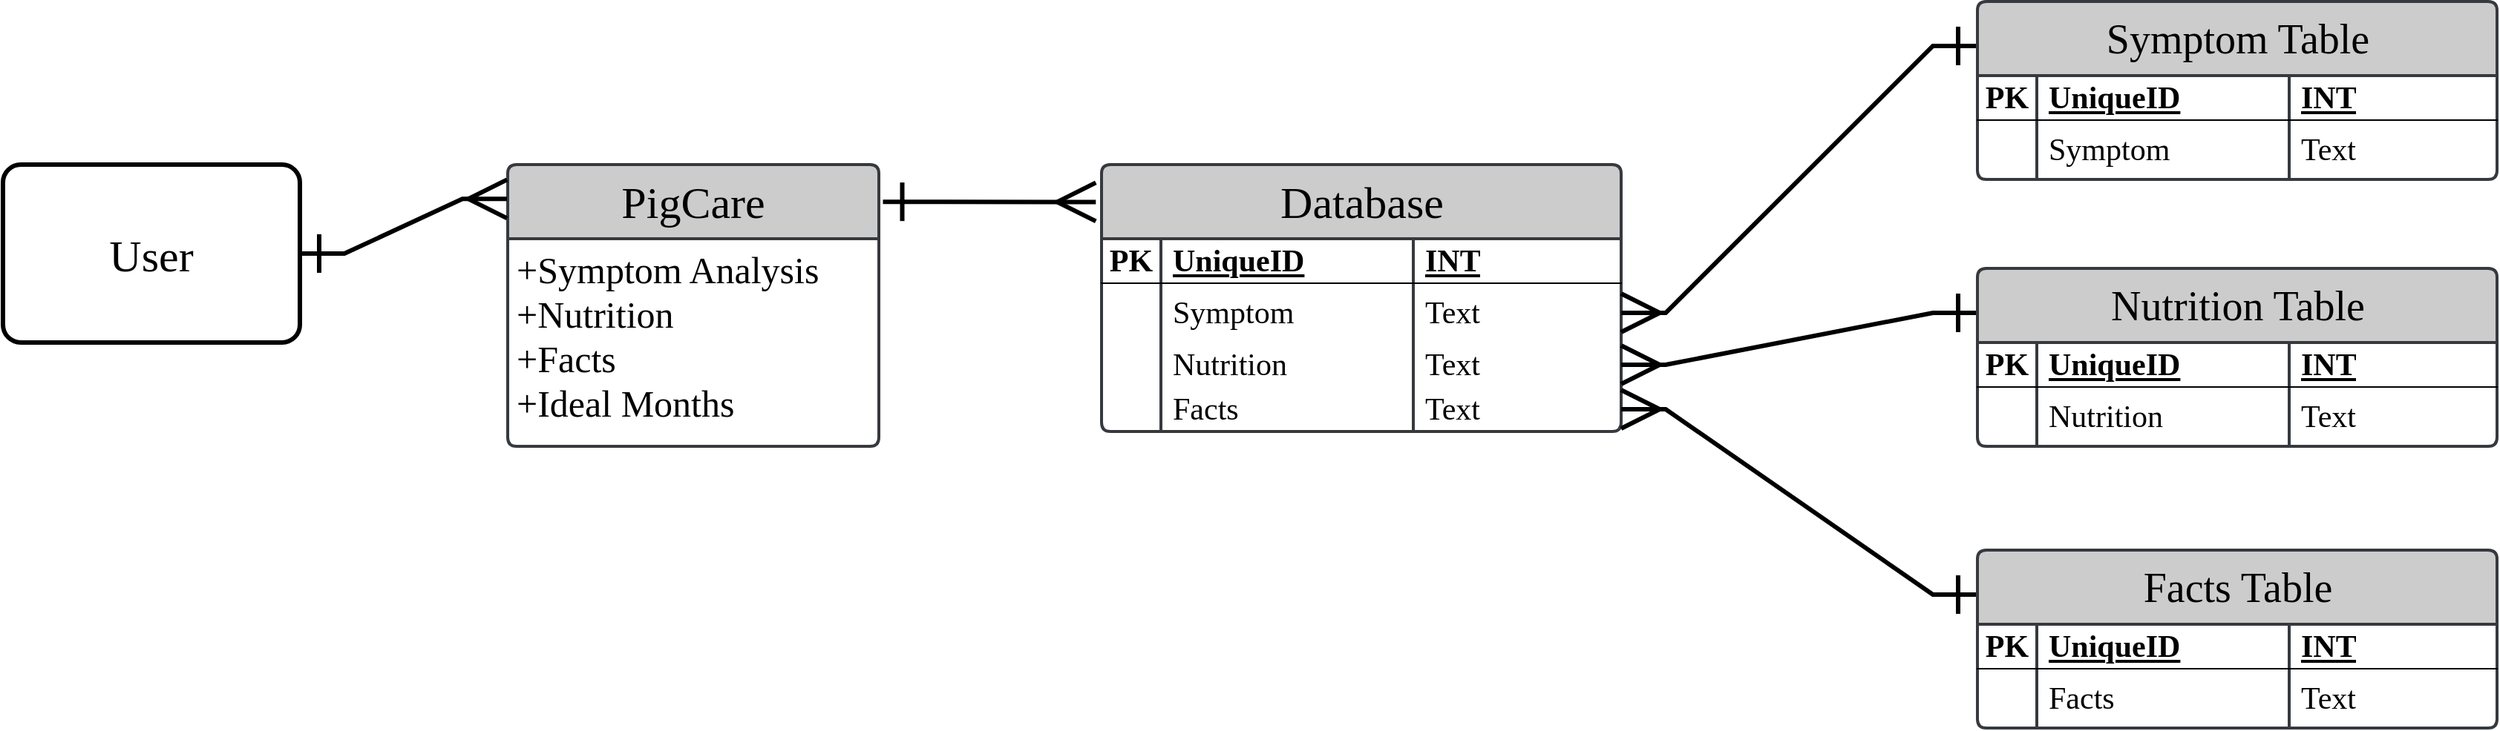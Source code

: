 <mxfile version="21.7.2" type="device">
  <diagram name="Page-1" id="Kl7K-K8jYVUUHL2AAdAP">
    <mxGraphModel dx="4560" dy="2557" grid="1" gridSize="10" guides="1" tooltips="1" connect="1" arrows="1" fold="1" page="1" pageScale="1" pageWidth="2023" pageHeight="1864" math="0" shadow="0">
      <root>
        <mxCell id="0" />
        <mxCell id="1" parent="0" />
        <mxCell id="nveqq8prh_hxf_t2DsAK-2" value="&lt;font style=&quot;font-size: 30px;&quot;&gt;User&lt;/font&gt;" style="rounded=1;arcSize=10;whiteSpace=wrap;html=1;align=center;fontFamily=Times New Roman;fontSize=35;strokeWidth=3;" vertex="1" parent="1">
          <mxGeometry x="172" y="797.0" width="200" height="120" as="geometry" />
        </mxCell>
        <mxCell id="nveqq8prh_hxf_t2DsAK-3" value="&lt;font style=&quot;font-size: 30px;&quot;&gt;PigCare&lt;/font&gt;" style="swimlane;childLayout=stackLayout;horizontal=1;startSize=50;horizontalStack=0;rounded=1;fontSize=14;fontStyle=0;strokeWidth=2;resizeParent=0;resizeLast=1;shadow=0;dashed=0;align=center;arcSize=4;whiteSpace=wrap;html=1;fillColor=#cccccc;strokeColor=#36393d;fontFamily=Times New Roman;" vertex="1" parent="1">
          <mxGeometry x="512" y="797" width="250" height="190" as="geometry" />
        </mxCell>
        <mxCell id="nveqq8prh_hxf_t2DsAK-4" value="&lt;font style=&quot;font-size: 25px;&quot;&gt;+Symptom Analysis&lt;br&gt;+Nutrition&lt;br&gt;+Facts&lt;br&gt;+Ideal Months&amp;nbsp;&lt;/font&gt;" style="align=left;strokeColor=none;fillColor=none;spacingLeft=4;fontSize=12;verticalAlign=top;resizable=0;rotatable=0;part=1;html=1;fontFamily=Times New Roman;" vertex="1" parent="nveqq8prh_hxf_t2DsAK-3">
          <mxGeometry y="50" width="250" height="140" as="geometry" />
        </mxCell>
        <mxCell id="nveqq8prh_hxf_t2DsAK-5" value="&lt;font style=&quot;font-size: 30px;&quot;&gt;Database&lt;/font&gt;" style="shape=table;startSize=50;container=1;collapsible=1;childLayout=tableLayout;fixedRows=1;rowLines=0;fontStyle=0;align=center;resizeLast=1;html=1;swimlaneLine=1;rounded=1;rotation=0;fontSize=14;fontFamily=Times New Roman;fillColor=#cccccc;strokeColor=#36393d;strokeWidth=2;shadow=0;dashed=0;arcSize=4;" vertex="1" parent="1">
          <mxGeometry x="912" y="797" width="350" height="180" as="geometry" />
        </mxCell>
        <mxCell id="nveqq8prh_hxf_t2DsAK-6" value="" style="shape=tableRow;horizontal=0;startSize=0;swimlaneHead=0;swimlaneBody=0;fillColor=none;collapsible=0;dropTarget=0;points=[[0,0.5],[1,0.5]];portConstraint=eastwest;top=0;left=0;right=0;bottom=1;" vertex="1" parent="nveqq8prh_hxf_t2DsAK-5">
          <mxGeometry y="50" width="350" height="30" as="geometry" />
        </mxCell>
        <mxCell id="nveqq8prh_hxf_t2DsAK-7" value="PK" style="shape=partialRectangle;connectable=0;fillColor=none;top=0;left=0;bottom=0;right=0;fontStyle=1;overflow=hidden;whiteSpace=wrap;html=1;fontFamily=Times New Roman;fontSize=21;" vertex="1" parent="nveqq8prh_hxf_t2DsAK-6">
          <mxGeometry width="40" height="30" as="geometry">
            <mxRectangle width="40" height="30" as="alternateBounds" />
          </mxGeometry>
        </mxCell>
        <mxCell id="nveqq8prh_hxf_t2DsAK-8" value="UniqueID" style="shape=partialRectangle;connectable=0;fillColor=none;top=0;left=0;bottom=0;right=0;align=left;spacingLeft=6;fontStyle=5;overflow=hidden;whiteSpace=wrap;html=1;fontFamily=Times New Roman;fontSize=21;" vertex="1" parent="nveqq8prh_hxf_t2DsAK-6">
          <mxGeometry x="40" width="170" height="30" as="geometry">
            <mxRectangle width="170" height="30" as="alternateBounds" />
          </mxGeometry>
        </mxCell>
        <mxCell id="nveqq8prh_hxf_t2DsAK-18" value="INT" style="shape=partialRectangle;connectable=0;fillColor=none;top=0;left=0;bottom=0;right=0;align=left;spacingLeft=6;fontStyle=5;overflow=hidden;whiteSpace=wrap;html=1;fontFamily=Times New Roman;fontSize=21;" vertex="1" parent="nveqq8prh_hxf_t2DsAK-6">
          <mxGeometry x="210" width="140" height="30" as="geometry">
            <mxRectangle width="140" height="30" as="alternateBounds" />
          </mxGeometry>
        </mxCell>
        <mxCell id="nveqq8prh_hxf_t2DsAK-9" value="" style="shape=tableRow;horizontal=0;startSize=0;swimlaneHead=0;swimlaneBody=0;fillColor=none;collapsible=0;dropTarget=0;points=[[0,0.5],[1,0.5]];portConstraint=eastwest;top=0;left=0;right=0;bottom=0;" vertex="1" parent="nveqq8prh_hxf_t2DsAK-5">
          <mxGeometry y="80" width="350" height="40" as="geometry" />
        </mxCell>
        <mxCell id="nveqq8prh_hxf_t2DsAK-10" value="" style="shape=partialRectangle;connectable=0;fillColor=none;top=0;left=0;bottom=0;right=0;editable=1;overflow=hidden;whiteSpace=wrap;html=1;fontFamily=Times New Roman;fontSize=21;" vertex="1" parent="nveqq8prh_hxf_t2DsAK-9">
          <mxGeometry width="40" height="40" as="geometry">
            <mxRectangle width="40" height="40" as="alternateBounds" />
          </mxGeometry>
        </mxCell>
        <mxCell id="nveqq8prh_hxf_t2DsAK-11" value="Symptom" style="shape=partialRectangle;connectable=0;fillColor=none;top=0;left=0;bottom=0;right=0;align=left;spacingLeft=6;overflow=hidden;whiteSpace=wrap;html=1;fontFamily=Times New Roman;fontSize=21;" vertex="1" parent="nveqq8prh_hxf_t2DsAK-9">
          <mxGeometry x="40" width="170" height="40" as="geometry">
            <mxRectangle width="170" height="40" as="alternateBounds" />
          </mxGeometry>
        </mxCell>
        <mxCell id="nveqq8prh_hxf_t2DsAK-19" value="Text" style="shape=partialRectangle;connectable=0;fillColor=none;top=0;left=0;bottom=0;right=0;align=left;spacingLeft=6;overflow=hidden;whiteSpace=wrap;html=1;fontFamily=Times New Roman;fontSize=21;" vertex="1" parent="nveqq8prh_hxf_t2DsAK-9">
          <mxGeometry x="210" width="140" height="40" as="geometry">
            <mxRectangle width="140" height="40" as="alternateBounds" />
          </mxGeometry>
        </mxCell>
        <mxCell id="nveqq8prh_hxf_t2DsAK-12" value="" style="shape=tableRow;horizontal=0;startSize=0;swimlaneHead=0;swimlaneBody=0;fillColor=none;collapsible=0;dropTarget=0;points=[[0,0.5],[1,0.5]];portConstraint=eastwest;top=0;left=0;right=0;bottom=0;" vertex="1" parent="nveqq8prh_hxf_t2DsAK-5">
          <mxGeometry y="120" width="350" height="30" as="geometry" />
        </mxCell>
        <mxCell id="nveqq8prh_hxf_t2DsAK-13" value="" style="shape=partialRectangle;connectable=0;fillColor=none;top=0;left=0;bottom=0;right=0;editable=1;overflow=hidden;whiteSpace=wrap;html=1;fontFamily=Times New Roman;fontSize=21;" vertex="1" parent="nveqq8prh_hxf_t2DsAK-12">
          <mxGeometry width="40" height="30" as="geometry">
            <mxRectangle width="40" height="30" as="alternateBounds" />
          </mxGeometry>
        </mxCell>
        <mxCell id="nveqq8prh_hxf_t2DsAK-14" value="Nutrition" style="shape=partialRectangle;connectable=0;fillColor=none;top=0;left=0;bottom=0;right=0;align=left;spacingLeft=6;overflow=hidden;whiteSpace=wrap;html=1;fontFamily=Times New Roman;fontSize=21;" vertex="1" parent="nveqq8prh_hxf_t2DsAK-12">
          <mxGeometry x="40" width="170" height="30" as="geometry">
            <mxRectangle width="170" height="30" as="alternateBounds" />
          </mxGeometry>
        </mxCell>
        <mxCell id="nveqq8prh_hxf_t2DsAK-20" value="Text" style="shape=partialRectangle;connectable=0;fillColor=none;top=0;left=0;bottom=0;right=0;align=left;spacingLeft=6;overflow=hidden;whiteSpace=wrap;html=1;fontFamily=Times New Roman;fontSize=21;" vertex="1" parent="nveqq8prh_hxf_t2DsAK-12">
          <mxGeometry x="210" width="140" height="30" as="geometry">
            <mxRectangle width="140" height="30" as="alternateBounds" />
          </mxGeometry>
        </mxCell>
        <mxCell id="nveqq8prh_hxf_t2DsAK-15" value="" style="shape=tableRow;horizontal=0;startSize=0;swimlaneHead=0;swimlaneBody=0;fillColor=none;collapsible=0;dropTarget=0;points=[[0,0.5],[1,0.5]];portConstraint=eastwest;top=0;left=0;right=0;bottom=0;" vertex="1" parent="nveqq8prh_hxf_t2DsAK-5">
          <mxGeometry y="150" width="350" height="30" as="geometry" />
        </mxCell>
        <mxCell id="nveqq8prh_hxf_t2DsAK-16" value="" style="shape=partialRectangle;connectable=0;fillColor=none;top=0;left=0;bottom=0;right=0;editable=1;overflow=hidden;whiteSpace=wrap;html=1;fontFamily=Times New Roman;fontSize=21;" vertex="1" parent="nveqq8prh_hxf_t2DsAK-15">
          <mxGeometry width="40" height="30" as="geometry">
            <mxRectangle width="40" height="30" as="alternateBounds" />
          </mxGeometry>
        </mxCell>
        <mxCell id="nveqq8prh_hxf_t2DsAK-17" value="Facts" style="shape=partialRectangle;connectable=0;fillColor=none;top=0;left=0;bottom=0;right=0;align=left;spacingLeft=6;overflow=hidden;whiteSpace=wrap;html=1;fontFamily=Times New Roman;fontSize=21;" vertex="1" parent="nveqq8prh_hxf_t2DsAK-15">
          <mxGeometry x="40" width="170" height="30" as="geometry">
            <mxRectangle width="170" height="30" as="alternateBounds" />
          </mxGeometry>
        </mxCell>
        <mxCell id="nveqq8prh_hxf_t2DsAK-21" value="Text" style="shape=partialRectangle;connectable=0;fillColor=none;top=0;left=0;bottom=0;right=0;align=left;spacingLeft=6;overflow=hidden;whiteSpace=wrap;html=1;fontFamily=Times New Roman;fontSize=21;" vertex="1" parent="nveqq8prh_hxf_t2DsAK-15">
          <mxGeometry x="210" width="140" height="30" as="geometry">
            <mxRectangle width="140" height="30" as="alternateBounds" />
          </mxGeometry>
        </mxCell>
        <mxCell id="nveqq8prh_hxf_t2DsAK-59" style="edgeStyle=entityRelationEdgeStyle;shape=connector;rounded=0;orthogonalLoop=1;jettySize=auto;html=1;exitX=0;exitY=0.25;exitDx=0;exitDy=0;entryX=1;entryY=0.5;entryDx=0;entryDy=0;labelBackgroundColor=default;strokeColor=default;strokeWidth=3;fontFamily=Times New Roman;fontSize=14;fontColor=default;startArrow=ERone;startFill=0;endArrow=ERmany;endFill=0;startSize=22;endSize=22;elbow=vertical;" edge="1" parent="1" source="nveqq8prh_hxf_t2DsAK-22" target="nveqq8prh_hxf_t2DsAK-9">
          <mxGeometry relative="1" as="geometry">
            <Array as="points">
              <mxPoint x="1362" y="777" />
              <mxPoint x="1362" y="737" />
            </Array>
          </mxGeometry>
        </mxCell>
        <mxCell id="nveqq8prh_hxf_t2DsAK-22" value="&lt;font style=&quot;font-size: 28px;&quot;&gt;Symptom Table&lt;/font&gt;" style="shape=table;startSize=50;container=1;collapsible=1;childLayout=tableLayout;fixedRows=1;rowLines=0;fontStyle=0;align=center;resizeLast=1;html=1;swimlaneLine=1;rounded=1;rotation=0;fontSize=14;fontFamily=Times New Roman;fillColor=#cccccc;strokeColor=#36393d;strokeWidth=2;shadow=0;dashed=0;arcSize=4;" vertex="1" parent="1">
          <mxGeometry x="1502" y="687" width="350" height="120" as="geometry" />
        </mxCell>
        <mxCell id="nveqq8prh_hxf_t2DsAK-23" value="" style="shape=tableRow;horizontal=0;startSize=0;swimlaneHead=0;swimlaneBody=0;fillColor=none;collapsible=0;dropTarget=0;points=[[0,0.5],[1,0.5]];portConstraint=eastwest;top=0;left=0;right=0;bottom=1;" vertex="1" parent="nveqq8prh_hxf_t2DsAK-22">
          <mxGeometry y="50" width="350" height="30" as="geometry" />
        </mxCell>
        <mxCell id="nveqq8prh_hxf_t2DsAK-24" value="PK" style="shape=partialRectangle;connectable=0;fillColor=none;top=0;left=0;bottom=0;right=0;fontStyle=1;overflow=hidden;whiteSpace=wrap;html=1;fontFamily=Times New Roman;fontSize=21;" vertex="1" parent="nveqq8prh_hxf_t2DsAK-23">
          <mxGeometry width="40" height="30" as="geometry">
            <mxRectangle width="40" height="30" as="alternateBounds" />
          </mxGeometry>
        </mxCell>
        <mxCell id="nveqq8prh_hxf_t2DsAK-25" value="UniqueID" style="shape=partialRectangle;connectable=0;fillColor=none;top=0;left=0;bottom=0;right=0;align=left;spacingLeft=6;fontStyle=5;overflow=hidden;whiteSpace=wrap;html=1;fontFamily=Times New Roman;fontSize=21;" vertex="1" parent="nveqq8prh_hxf_t2DsAK-23">
          <mxGeometry x="40" width="170" height="30" as="geometry">
            <mxRectangle width="170" height="30" as="alternateBounds" />
          </mxGeometry>
        </mxCell>
        <mxCell id="nveqq8prh_hxf_t2DsAK-26" value="INT" style="shape=partialRectangle;connectable=0;fillColor=none;top=0;left=0;bottom=0;right=0;align=left;spacingLeft=6;fontStyle=5;overflow=hidden;whiteSpace=wrap;html=1;fontFamily=Times New Roman;fontSize=21;" vertex="1" parent="nveqq8prh_hxf_t2DsAK-23">
          <mxGeometry x="210" width="140" height="30" as="geometry">
            <mxRectangle width="140" height="30" as="alternateBounds" />
          </mxGeometry>
        </mxCell>
        <mxCell id="nveqq8prh_hxf_t2DsAK-27" value="" style="shape=tableRow;horizontal=0;startSize=0;swimlaneHead=0;swimlaneBody=0;fillColor=none;collapsible=0;dropTarget=0;points=[[0,0.5],[1,0.5]];portConstraint=eastwest;top=0;left=0;right=0;bottom=0;" vertex="1" parent="nveqq8prh_hxf_t2DsAK-22">
          <mxGeometry y="80" width="350" height="40" as="geometry" />
        </mxCell>
        <mxCell id="nveqq8prh_hxf_t2DsAK-28" value="" style="shape=partialRectangle;connectable=0;fillColor=none;top=0;left=0;bottom=0;right=0;editable=1;overflow=hidden;whiteSpace=wrap;html=1;fontFamily=Times New Roman;fontSize=21;" vertex="1" parent="nveqq8prh_hxf_t2DsAK-27">
          <mxGeometry width="40" height="40" as="geometry">
            <mxRectangle width="40" height="40" as="alternateBounds" />
          </mxGeometry>
        </mxCell>
        <mxCell id="nveqq8prh_hxf_t2DsAK-29" value="Symptom" style="shape=partialRectangle;connectable=0;fillColor=none;top=0;left=0;bottom=0;right=0;align=left;spacingLeft=6;overflow=hidden;whiteSpace=wrap;html=1;fontFamily=Times New Roman;fontSize=21;" vertex="1" parent="nveqq8prh_hxf_t2DsAK-27">
          <mxGeometry x="40" width="170" height="40" as="geometry">
            <mxRectangle width="170" height="40" as="alternateBounds" />
          </mxGeometry>
        </mxCell>
        <mxCell id="nveqq8prh_hxf_t2DsAK-30" value="Text" style="shape=partialRectangle;connectable=0;fillColor=none;top=0;left=0;bottom=0;right=0;align=left;spacingLeft=6;overflow=hidden;whiteSpace=wrap;html=1;fontFamily=Times New Roman;fontSize=21;" vertex="1" parent="nveqq8prh_hxf_t2DsAK-27">
          <mxGeometry x="210" width="140" height="40" as="geometry">
            <mxRectangle width="140" height="40" as="alternateBounds" />
          </mxGeometry>
        </mxCell>
        <mxCell id="nveqq8prh_hxf_t2DsAK-60" style="edgeStyle=entityRelationEdgeStyle;shape=connector;rounded=0;orthogonalLoop=1;jettySize=auto;html=1;exitX=0;exitY=0.25;exitDx=0;exitDy=0;labelBackgroundColor=default;strokeColor=default;strokeWidth=3;fontFamily=Times New Roman;fontSize=14;fontColor=default;startArrow=ERone;startFill=0;endArrow=ERmany;endFill=0;startSize=22;endSize=22;" edge="1" parent="1" source="nveqq8prh_hxf_t2DsAK-39" target="nveqq8prh_hxf_t2DsAK-12">
          <mxGeometry relative="1" as="geometry" />
        </mxCell>
        <mxCell id="nveqq8prh_hxf_t2DsAK-39" value="&lt;font style=&quot;font-size: 28px;&quot;&gt;Nutrition Table&lt;/font&gt;" style="shape=table;startSize=50;container=1;collapsible=1;childLayout=tableLayout;fixedRows=1;rowLines=0;fontStyle=0;align=center;resizeLast=1;html=1;swimlaneLine=1;rounded=1;rotation=0;fontSize=14;fontFamily=Times New Roman;fillColor=#cccccc;strokeColor=#36393d;strokeWidth=2;shadow=0;dashed=0;arcSize=4;" vertex="1" parent="1">
          <mxGeometry x="1502" y="867" width="350" height="120" as="geometry" />
        </mxCell>
        <mxCell id="nveqq8prh_hxf_t2DsAK-40" value="" style="shape=tableRow;horizontal=0;startSize=0;swimlaneHead=0;swimlaneBody=0;fillColor=none;collapsible=0;dropTarget=0;points=[[0,0.5],[1,0.5]];portConstraint=eastwest;top=0;left=0;right=0;bottom=1;" vertex="1" parent="nveqq8prh_hxf_t2DsAK-39">
          <mxGeometry y="50" width="350" height="30" as="geometry" />
        </mxCell>
        <mxCell id="nveqq8prh_hxf_t2DsAK-41" value="PK" style="shape=partialRectangle;connectable=0;fillColor=none;top=0;left=0;bottom=0;right=0;fontStyle=1;overflow=hidden;whiteSpace=wrap;html=1;fontFamily=Times New Roman;fontSize=21;" vertex="1" parent="nveqq8prh_hxf_t2DsAK-40">
          <mxGeometry width="40" height="30" as="geometry">
            <mxRectangle width="40" height="30" as="alternateBounds" />
          </mxGeometry>
        </mxCell>
        <mxCell id="nveqq8prh_hxf_t2DsAK-42" value="UniqueID" style="shape=partialRectangle;connectable=0;fillColor=none;top=0;left=0;bottom=0;right=0;align=left;spacingLeft=6;fontStyle=5;overflow=hidden;whiteSpace=wrap;html=1;fontFamily=Times New Roman;fontSize=21;" vertex="1" parent="nveqq8prh_hxf_t2DsAK-40">
          <mxGeometry x="40" width="170" height="30" as="geometry">
            <mxRectangle width="170" height="30" as="alternateBounds" />
          </mxGeometry>
        </mxCell>
        <mxCell id="nveqq8prh_hxf_t2DsAK-43" value="INT" style="shape=partialRectangle;connectable=0;fillColor=none;top=0;left=0;bottom=0;right=0;align=left;spacingLeft=6;fontStyle=5;overflow=hidden;whiteSpace=wrap;html=1;fontFamily=Times New Roman;fontSize=21;" vertex="1" parent="nveqq8prh_hxf_t2DsAK-40">
          <mxGeometry x="210" width="140" height="30" as="geometry">
            <mxRectangle width="140" height="30" as="alternateBounds" />
          </mxGeometry>
        </mxCell>
        <mxCell id="nveqq8prh_hxf_t2DsAK-44" value="" style="shape=tableRow;horizontal=0;startSize=0;swimlaneHead=0;swimlaneBody=0;fillColor=none;collapsible=0;dropTarget=0;points=[[0,0.5],[1,0.5]];portConstraint=eastwest;top=0;left=0;right=0;bottom=0;" vertex="1" parent="nveqq8prh_hxf_t2DsAK-39">
          <mxGeometry y="80" width="350" height="40" as="geometry" />
        </mxCell>
        <mxCell id="nveqq8prh_hxf_t2DsAK-45" value="" style="shape=partialRectangle;connectable=0;fillColor=none;top=0;left=0;bottom=0;right=0;editable=1;overflow=hidden;whiteSpace=wrap;html=1;fontFamily=Times New Roman;fontSize=21;" vertex="1" parent="nveqq8prh_hxf_t2DsAK-44">
          <mxGeometry width="40" height="40" as="geometry">
            <mxRectangle width="40" height="40" as="alternateBounds" />
          </mxGeometry>
        </mxCell>
        <mxCell id="nveqq8prh_hxf_t2DsAK-46" value="Nutrition" style="shape=partialRectangle;connectable=0;fillColor=none;top=0;left=0;bottom=0;right=0;align=left;spacingLeft=6;overflow=hidden;whiteSpace=wrap;html=1;fontFamily=Times New Roman;fontSize=21;" vertex="1" parent="nveqq8prh_hxf_t2DsAK-44">
          <mxGeometry x="40" width="170" height="40" as="geometry">
            <mxRectangle width="170" height="40" as="alternateBounds" />
          </mxGeometry>
        </mxCell>
        <mxCell id="nveqq8prh_hxf_t2DsAK-47" value="Text" style="shape=partialRectangle;connectable=0;fillColor=none;top=0;left=0;bottom=0;right=0;align=left;spacingLeft=6;overflow=hidden;whiteSpace=wrap;html=1;fontFamily=Times New Roman;fontSize=21;" vertex="1" parent="nveqq8prh_hxf_t2DsAK-44">
          <mxGeometry x="210" width="140" height="40" as="geometry">
            <mxRectangle width="140" height="40" as="alternateBounds" />
          </mxGeometry>
        </mxCell>
        <mxCell id="nveqq8prh_hxf_t2DsAK-61" style="edgeStyle=entityRelationEdgeStyle;shape=connector;rounded=0;orthogonalLoop=1;jettySize=auto;html=1;exitX=0;exitY=0.25;exitDx=0;exitDy=0;entryX=1;entryY=0.5;entryDx=0;entryDy=0;labelBackgroundColor=default;strokeColor=default;strokeWidth=3;fontFamily=Times New Roman;fontSize=14;fontColor=default;startArrow=ERone;startFill=0;endArrow=ERmany;endFill=0;startSize=22;endSize=22;" edge="1" parent="1" source="nveqq8prh_hxf_t2DsAK-48" target="nveqq8prh_hxf_t2DsAK-15">
          <mxGeometry relative="1" as="geometry" />
        </mxCell>
        <mxCell id="nveqq8prh_hxf_t2DsAK-48" value="&lt;font style=&quot;font-size: 28px;&quot;&gt;Facts Table&lt;/font&gt;" style="shape=table;startSize=50;container=1;collapsible=1;childLayout=tableLayout;fixedRows=1;rowLines=0;fontStyle=0;align=center;resizeLast=1;html=1;swimlaneLine=1;rounded=1;rotation=0;fontSize=14;fontFamily=Times New Roman;fillColor=#cccccc;strokeColor=#36393d;strokeWidth=2;shadow=0;dashed=0;arcSize=4;" vertex="1" parent="1">
          <mxGeometry x="1502" y="1057" width="350" height="120" as="geometry" />
        </mxCell>
        <mxCell id="nveqq8prh_hxf_t2DsAK-49" value="" style="shape=tableRow;horizontal=0;startSize=0;swimlaneHead=0;swimlaneBody=0;fillColor=none;collapsible=0;dropTarget=0;points=[[0,0.5],[1,0.5]];portConstraint=eastwest;top=0;left=0;right=0;bottom=1;" vertex="1" parent="nveqq8prh_hxf_t2DsAK-48">
          <mxGeometry y="50" width="350" height="30" as="geometry" />
        </mxCell>
        <mxCell id="nveqq8prh_hxf_t2DsAK-50" value="PK" style="shape=partialRectangle;connectable=0;fillColor=none;top=0;left=0;bottom=0;right=0;fontStyle=1;overflow=hidden;whiteSpace=wrap;html=1;fontFamily=Times New Roman;fontSize=21;" vertex="1" parent="nveqq8prh_hxf_t2DsAK-49">
          <mxGeometry width="40" height="30" as="geometry">
            <mxRectangle width="40" height="30" as="alternateBounds" />
          </mxGeometry>
        </mxCell>
        <mxCell id="nveqq8prh_hxf_t2DsAK-51" value="UniqueID" style="shape=partialRectangle;connectable=0;fillColor=none;top=0;left=0;bottom=0;right=0;align=left;spacingLeft=6;fontStyle=5;overflow=hidden;whiteSpace=wrap;html=1;fontFamily=Times New Roman;fontSize=21;" vertex="1" parent="nveqq8prh_hxf_t2DsAK-49">
          <mxGeometry x="40" width="170" height="30" as="geometry">
            <mxRectangle width="170" height="30" as="alternateBounds" />
          </mxGeometry>
        </mxCell>
        <mxCell id="nveqq8prh_hxf_t2DsAK-52" value="INT" style="shape=partialRectangle;connectable=0;fillColor=none;top=0;left=0;bottom=0;right=0;align=left;spacingLeft=6;fontStyle=5;overflow=hidden;whiteSpace=wrap;html=1;fontFamily=Times New Roman;fontSize=21;" vertex="1" parent="nveqq8prh_hxf_t2DsAK-49">
          <mxGeometry x="210" width="140" height="30" as="geometry">
            <mxRectangle width="140" height="30" as="alternateBounds" />
          </mxGeometry>
        </mxCell>
        <mxCell id="nveqq8prh_hxf_t2DsAK-53" value="" style="shape=tableRow;horizontal=0;startSize=0;swimlaneHead=0;swimlaneBody=0;fillColor=none;collapsible=0;dropTarget=0;points=[[0,0.5],[1,0.5]];portConstraint=eastwest;top=0;left=0;right=0;bottom=0;" vertex="1" parent="nveqq8prh_hxf_t2DsAK-48">
          <mxGeometry y="80" width="350" height="40" as="geometry" />
        </mxCell>
        <mxCell id="nveqq8prh_hxf_t2DsAK-54" value="" style="shape=partialRectangle;connectable=0;fillColor=none;top=0;left=0;bottom=0;right=0;editable=1;overflow=hidden;whiteSpace=wrap;html=1;fontFamily=Times New Roman;fontSize=21;" vertex="1" parent="nveqq8prh_hxf_t2DsAK-53">
          <mxGeometry width="40" height="40" as="geometry">
            <mxRectangle width="40" height="40" as="alternateBounds" />
          </mxGeometry>
        </mxCell>
        <mxCell id="nveqq8prh_hxf_t2DsAK-55" value="Facts" style="shape=partialRectangle;connectable=0;fillColor=none;top=0;left=0;bottom=0;right=0;align=left;spacingLeft=6;overflow=hidden;whiteSpace=wrap;html=1;fontFamily=Times New Roman;fontSize=21;" vertex="1" parent="nveqq8prh_hxf_t2DsAK-53">
          <mxGeometry x="40" width="170" height="40" as="geometry">
            <mxRectangle width="170" height="40" as="alternateBounds" />
          </mxGeometry>
        </mxCell>
        <mxCell id="nveqq8prh_hxf_t2DsAK-56" value="Text" style="shape=partialRectangle;connectable=0;fillColor=none;top=0;left=0;bottom=0;right=0;align=left;spacingLeft=6;overflow=hidden;whiteSpace=wrap;html=1;fontFamily=Times New Roman;fontSize=21;" vertex="1" parent="nveqq8prh_hxf_t2DsAK-53">
          <mxGeometry x="210" width="140" height="40" as="geometry">
            <mxRectangle width="140" height="40" as="alternateBounds" />
          </mxGeometry>
        </mxCell>
        <mxCell id="nveqq8prh_hxf_t2DsAK-57" value="" style="edgeStyle=entityRelationEdgeStyle;rounded=0;orthogonalLoop=1;jettySize=auto;html=1;exitX=1.011;exitY=0.132;exitDx=0;exitDy=0;entryX=-0.011;entryY=0.14;entryDx=0;entryDy=0;entryPerimeter=0;fontFamily=Times New Roman;fontSize=14;fontColor=default;startSize=22;startArrow=ERone;startFill=0;endSize=22;endArrow=ERmany;endFill=0;strokeWidth=3;exitPerimeter=0;" edge="1" parent="1" source="nveqq8prh_hxf_t2DsAK-3" target="nveqq8prh_hxf_t2DsAK-5">
          <mxGeometry relative="1" as="geometry" />
        </mxCell>
        <mxCell id="nveqq8prh_hxf_t2DsAK-58" value="" style="edgeStyle=entityRelationEdgeStyle;rounded=0;orthogonalLoop=1;jettySize=auto;html=1;exitX=1;exitY=0.5;exitDx=0;exitDy=0;entryX=-0.002;entryY=0.122;entryDx=0;entryDy=0;entryPerimeter=0;fontFamily=Times New Roman;fontSize=14;fontColor=default;startSize=22;startArrow=ERone;startFill=0;endSize=22;endArrow=ERmany;endFill=0;strokeWidth=3;" edge="1" parent="1" source="nveqq8prh_hxf_t2DsAK-2" target="nveqq8prh_hxf_t2DsAK-3">
          <mxGeometry relative="1" as="geometry">
            <mxPoint x="372" y="856" as="sourcePoint" />
            <mxPoint x="520.0" y="797" as="targetPoint" />
          </mxGeometry>
        </mxCell>
      </root>
    </mxGraphModel>
  </diagram>
</mxfile>
